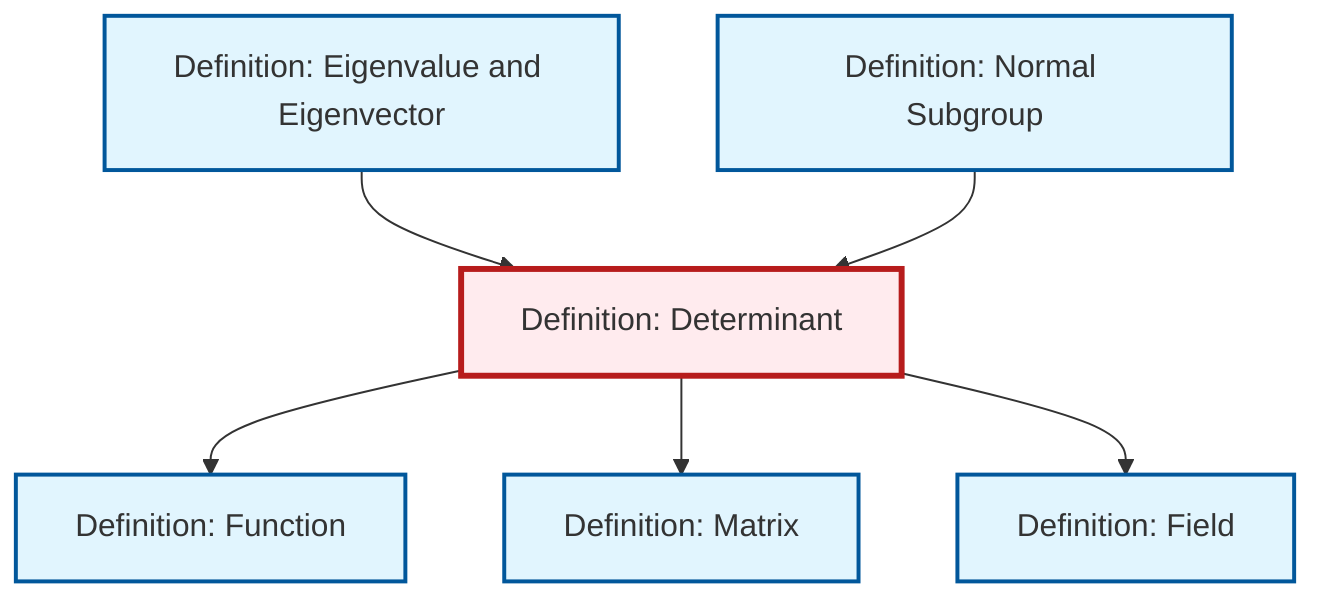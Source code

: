 graph TD
    classDef definition fill:#e1f5fe,stroke:#01579b,stroke-width:2px
    classDef theorem fill:#f3e5f5,stroke:#4a148c,stroke-width:2px
    classDef axiom fill:#fff3e0,stroke:#e65100,stroke-width:2px
    classDef example fill:#e8f5e9,stroke:#1b5e20,stroke-width:2px
    classDef current fill:#ffebee,stroke:#b71c1c,stroke-width:3px
    def-determinant["Definition: Determinant"]:::definition
    def-matrix["Definition: Matrix"]:::definition
    def-field["Definition: Field"]:::definition
    def-function["Definition: Function"]:::definition
    def-eigenvalue-eigenvector["Definition: Eigenvalue and Eigenvector"]:::definition
    def-normal-subgroup["Definition: Normal Subgroup"]:::definition
    def-eigenvalue-eigenvector --> def-determinant
    def-determinant --> def-function
    def-determinant --> def-matrix
    def-normal-subgroup --> def-determinant
    def-determinant --> def-field
    class def-determinant current